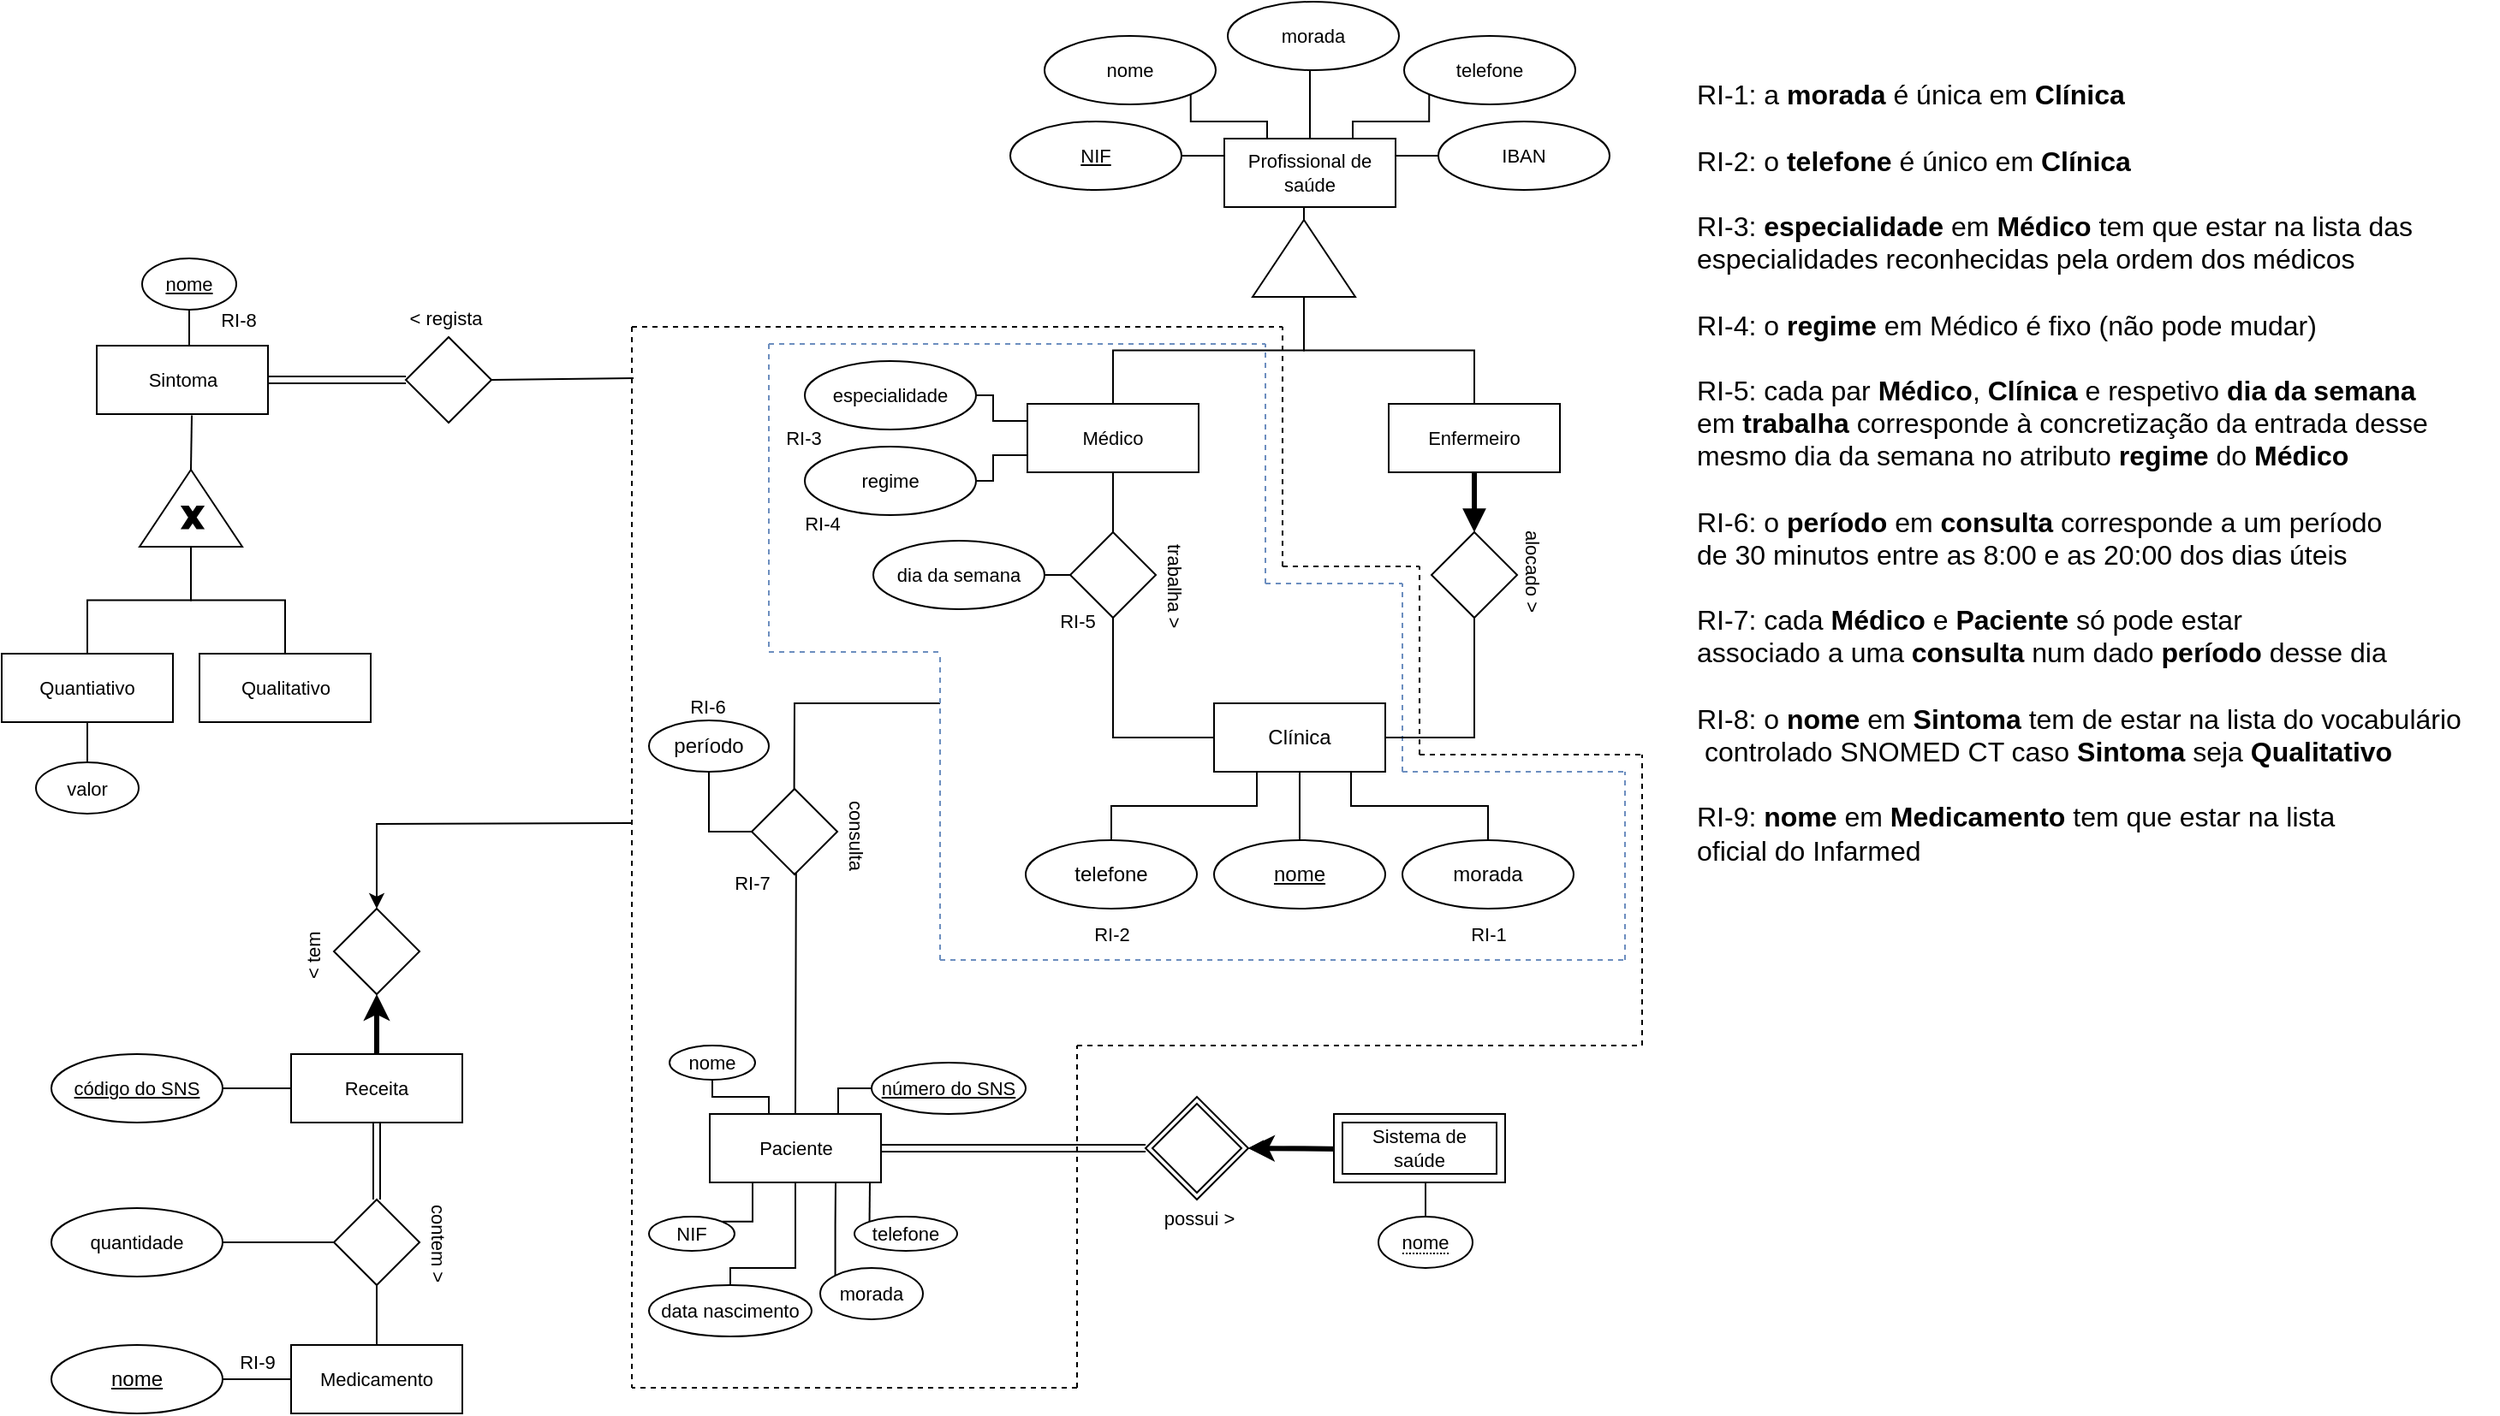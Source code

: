 <mxfile version="24.4.0" type="google">
  <diagram name="Page-1" id="p4H4iLczHSGdSBzHHjXe">
    <mxGraphModel grid="1" page="1" gridSize="10" guides="1" tooltips="1" connect="1" arrows="1" fold="1" pageScale="1" pageWidth="850" pageHeight="1100" math="0" shadow="0">
      <root>
        <mxCell id="0" />
        <mxCell id="Iehf6B3KNybKgiKuyCOf-29" value="Agregações" style="" parent="0" />
        <mxCell id="JqEVxKg5CKYbCIaj1DoX-2" value="RI-4" style="text;html=1;align=center;verticalAlign=middle;resizable=0;points=[];autosize=1;strokeColor=none;fillColor=none;fontFamily=Helvetica;fontSize=11;fontColor=default;labelBackgroundColor=none;" vertex="1" parent="Iehf6B3KNybKgiKuyCOf-29">
          <mxGeometry x="-260" y="400" width="40" height="30" as="geometry" />
        </mxCell>
        <mxCell id="JqEVxKg5CKYbCIaj1DoX-6" value="nome" style="ellipse;html=1;align=center;fontStyle=4;labelBackgroundColor=none;fontColor=default;whiteSpace=wrap;" vertex="1" parent="Iehf6B3KNybKgiKuyCOf-29">
          <mxGeometry x="-690" y="895" width="100" height="40" as="geometry" />
        </mxCell>
        <mxCell id="JqEVxKg5CKYbCIaj1DoX-7" style="edgeStyle=orthogonalEdgeStyle;rounded=0;orthogonalLoop=1;jettySize=auto;html=1;exitX=0;exitY=0.5;exitDx=0;exitDy=0;entryX=1;entryY=0.5;entryDx=0;entryDy=0;endArrow=none;endFill=0;labelBackgroundColor=none;fontColor=default;" edge="1" parent="Iehf6B3KNybKgiKuyCOf-29" source="Iehf6B3KNybKgiKuyCOf-83" target="JqEVxKg5CKYbCIaj1DoX-6">
          <mxGeometry relative="1" as="geometry" />
        </mxCell>
        <mxCell id="JqEVxKg5CKYbCIaj1DoX-12" value="RI-3" style="text;html=1;align=center;verticalAlign=middle;resizable=0;points=[];autosize=1;strokeColor=none;fillColor=none;fontFamily=Helvetica;fontSize=11;fontColor=default;labelBackgroundColor=none;" vertex="1" parent="Iehf6B3KNybKgiKuyCOf-29">
          <mxGeometry x="-271" y="350" width="40" height="30" as="geometry" />
        </mxCell>
        <mxCell id="JqEVxKg5CKYbCIaj1DoX-16" value="RI-9" style="text;html=1;align=center;verticalAlign=middle;resizable=0;points=[];autosize=1;strokeColor=none;fillColor=none;fontFamily=Helvetica;fontSize=11;fontColor=default;labelBackgroundColor=none;" vertex="1" parent="Iehf6B3KNybKgiKuyCOf-29">
          <mxGeometry x="-590" y="890" width="40" height="30" as="geometry" />
        </mxCell>
        <mxCell id="3vC1TQ4yA7xoBVL1caSK-13" value="" style="endArrow=none;html=1;rounded=0;exitX=1;exitY=0.5;exitDx=0;exitDy=0;entryX=0;entryY=0.5;entryDx=0;entryDy=0;labelBackgroundColor=none;fontColor=default;" edge="1" parent="Iehf6B3KNybKgiKuyCOf-29" source="Iehf6B3KNybKgiKuyCOf-78" target="Iehf6B3KNybKgiKuyCOf-76">
          <mxGeometry width="50" height="50" relative="1" as="geometry">
            <mxPoint x="-410" y="800" as="sourcePoint" />
            <mxPoint x="-360" y="750" as="targetPoint" />
          </mxGeometry>
        </mxCell>
        <mxCell id="3vC1TQ4yA7xoBVL1caSK-14" value="" style="endArrow=none;html=1;rounded=0;entryX=0.5;entryY=1;entryDx=0;entryDy=0;shape=link;labelBackgroundColor=none;fontColor=default;" edge="1" parent="Iehf6B3KNybKgiKuyCOf-29" source="Iehf6B3KNybKgiKuyCOf-80" target="Iehf6B3KNybKgiKuyCOf-76">
          <mxGeometry width="50" height="50" relative="1" as="geometry">
            <mxPoint x="-490" y="830" as="sourcePoint" />
            <mxPoint x="-440" y="780" as="targetPoint" />
          </mxGeometry>
        </mxCell>
        <mxCell id="rlN0xiR_0WQtjX1Jn5pW-4" value="" style="endArrow=none;html=1;rounded=0;entryX=0.25;entryY=1;entryDx=0;entryDy=0;exitX=0.5;exitY=0;exitDx=0;exitDy=0;" edge="1" parent="Iehf6B3KNybKgiKuyCOf-29" source="0VmQHS5BLKDvVZxl4DQz-4" target="0VmQHS5BLKDvVZxl4DQz-1">
          <mxGeometry width="50" height="50" relative="1" as="geometry">
            <mxPoint x="19" y="630" as="sourcePoint" />
            <mxPoint x="69" y="580" as="targetPoint" />
            <Array as="points">
              <mxPoint x="-71" y="580" />
              <mxPoint x="14" y="580" />
            </Array>
          </mxGeometry>
        </mxCell>
        <mxCell id="rlN0xiR_0WQtjX1Jn5pW-5" value="" style="endArrow=none;html=1;rounded=0;exitX=0.5;exitY=0;exitDx=0;exitDy=0;entryX=0.5;entryY=1;entryDx=0;entryDy=0;" edge="1" parent="Iehf6B3KNybKgiKuyCOf-29" source="0VmQHS5BLKDvVZxl4DQz-2" target="0VmQHS5BLKDvVZxl4DQz-1">
          <mxGeometry width="50" height="50" relative="1" as="geometry">
            <mxPoint x="19" y="630" as="sourcePoint" />
            <mxPoint x="39" y="570" as="targetPoint" />
          </mxGeometry>
        </mxCell>
        <mxCell id="rlN0xiR_0WQtjX1Jn5pW-6" value="" style="endArrow=none;html=1;rounded=0;entryX=0.8;entryY=1.007;entryDx=0;entryDy=0;entryPerimeter=0;exitX=0.5;exitY=0;exitDx=0;exitDy=0;" edge="1" parent="Iehf6B3KNybKgiKuyCOf-29" source="0VmQHS5BLKDvVZxl4DQz-3" target="0VmQHS5BLKDvVZxl4DQz-1">
          <mxGeometry width="50" height="50" relative="1" as="geometry">
            <mxPoint x="19" y="630" as="sourcePoint" />
            <mxPoint x="69" y="580" as="targetPoint" />
            <Array as="points">
              <mxPoint x="149" y="580" />
              <mxPoint x="69" y="580" />
            </Array>
          </mxGeometry>
        </mxCell>
        <mxCell id="rlN0xiR_0WQtjX1Jn5pW-7" value="" style="endArrow=none;html=1;rounded=0;entryX=0.5;entryY=0;entryDx=0;entryDy=0;" edge="1" parent="Iehf6B3KNybKgiKuyCOf-29" source="rlN0xiR_0WQtjX1Jn5pW-8" target="Iehf6B3KNybKgiKuyCOf-7">
          <mxGeometry width="50" height="50" relative="1" as="geometry">
            <mxPoint x="-331" y="590" as="sourcePoint" />
            <mxPoint x="-281" y="540" as="targetPoint" />
            <Array as="points">
              <mxPoint x="-255" y="590" />
            </Array>
          </mxGeometry>
        </mxCell>
        <mxCell id="rlN0xiR_0WQtjX1Jn5pW-8" value="" style="rhombus;html=1;fontFamily=Helvetica;fontSize=11;fontColor=default;labelBackgroundColor=none;whiteSpace=wrap;" vertex="1" parent="Iehf6B3KNybKgiKuyCOf-29">
          <mxGeometry x="-281" y="570" width="50" height="50" as="geometry" />
        </mxCell>
        <mxCell id="6Q0eYbj3I2fYwVZ80t2--2" value="consulta" style="text;html=1;align=center;verticalAlign=top;resizable=0;points=[];autosize=1;strokeColor=none;fillColor=none;fontFamily=Helvetica;fontSize=11;fontColor=default;labelBackgroundColor=none;textDirection=vertical-lr;labelPosition=center;verticalLabelPosition=bottom;" vertex="1" parent="Iehf6B3KNybKgiKuyCOf-29">
          <mxGeometry x="-251" y="540" width="60" height="30" as="geometry" />
        </mxCell>
        <mxCell id="rlN0xiR_0WQtjX1Jn5pW-20" value="" style="endArrow=none;html=1;rounded=0;" edge="1" parent="Iehf6B3KNybKgiKuyCOf-29">
          <mxGeometry width="50" height="50" relative="1" as="geometry">
            <mxPoint x="-256.2" y="570" as="sourcePoint" />
            <mxPoint x="-171" y="520" as="targetPoint" />
            <Array as="points">
              <mxPoint x="-256" y="520" />
            </Array>
          </mxGeometry>
        </mxCell>
        <mxCell id="6Q0eYbj3I2fYwVZ80t2--13" value="" style="endArrow=none;dashed=1;html=1;strokeWidth=1;rounded=0;" edge="1" parent="Iehf6B3KNybKgiKuyCOf-29">
          <mxGeometry width="50" height="50" relative="1" as="geometry">
            <mxPoint x="-351" y="300" as="sourcePoint" />
            <mxPoint x="-351" y="920" as="targetPoint" />
          </mxGeometry>
        </mxCell>
        <mxCell id="6Q0eYbj3I2fYwVZ80t2--15" style="edgeStyle=orthogonalEdgeStyle;rounded=0;orthogonalLoop=1;jettySize=auto;html=1;exitX=0.75;exitY=0;exitDx=0;exitDy=0;entryX=0;entryY=0.5;entryDx=0;entryDy=0;strokeColor=default;align=center;verticalAlign=middle;fontFamily=Helvetica;fontSize=11;fontColor=default;labelBackgroundColor=none;endArrow=none;endFill=0;" edge="1" parent="Iehf6B3KNybKgiKuyCOf-29" source="Iehf6B3KNybKgiKuyCOf-7" target="0VmQHS5BLKDvVZxl4DQz-66">
          <mxGeometry relative="1" as="geometry">
            <mxPoint x="-202.213" y="832.929" as="sourcePoint" />
            <mxPoint x="-202" y="810" as="targetPoint" />
            <Array as="points">
              <mxPoint x="-230" y="745" />
            </Array>
          </mxGeometry>
        </mxCell>
        <mxCell id="6Q0eYbj3I2fYwVZ80t2--17" value="" style="endArrow=none;dashed=1;html=1;strokeWidth=1;rounded=0;" edge="1" parent="Iehf6B3KNybKgiKuyCOf-29">
          <mxGeometry width="50" height="50" relative="1" as="geometry">
            <mxPoint x="-91" y="920" as="sourcePoint" />
            <mxPoint x="-351" y="920" as="targetPoint" />
          </mxGeometry>
        </mxCell>
        <mxCell id="6Q0eYbj3I2fYwVZ80t2--18" value="" style="endArrow=none;dashed=1;html=1;strokeWidth=1;rounded=0;" edge="1" parent="Iehf6B3KNybKgiKuyCOf-29" source="0VmQHS5BLKDvVZxl4DQz-21">
          <mxGeometry width="50" height="50" relative="1" as="geometry">
            <mxPoint x="-351" y="280" as="sourcePoint" />
            <mxPoint x="59" y="280" as="targetPoint" />
          </mxGeometry>
        </mxCell>
        <mxCell id="0VmQHS5BLKDvVZxl4DQz-21" value="" style="triangle;html=1;fontFamily=Helvetica;fontSize=11;fontColor=default;labelBackgroundColor=none;rotation=-90;whiteSpace=wrap;" vertex="1" parent="Iehf6B3KNybKgiKuyCOf-29">
          <mxGeometry x="19" y="230" width="45" height="60" as="geometry" />
        </mxCell>
        <mxCell id="6Q0eYbj3I2fYwVZ80t2--20" value="" style="endArrow=none;dashed=1;html=1;strokeWidth=1;rounded=0;" edge="1" parent="Iehf6B3KNybKgiKuyCOf-29">
          <mxGeometry width="50" height="50" relative="1" as="geometry">
            <mxPoint x="-351" y="300" as="sourcePoint" />
            <mxPoint x="29" y="300" as="targetPoint" />
          </mxGeometry>
        </mxCell>
        <mxCell id="6Q0eYbj3I2fYwVZ80t2--21" value="" style="endArrow=none;dashed=1;html=1;strokeWidth=1;rounded=0;" edge="1" parent="Iehf6B3KNybKgiKuyCOf-29">
          <mxGeometry width="50" height="50" relative="1" as="geometry">
            <mxPoint x="29" y="440" as="sourcePoint" />
            <mxPoint x="29" y="300" as="targetPoint" />
          </mxGeometry>
        </mxCell>
        <mxCell id="6Q0eYbj3I2fYwVZ80t2--22" value="" style="endArrow=none;dashed=1;html=1;rounded=0;" edge="1" parent="Iehf6B3KNybKgiKuyCOf-29">
          <mxGeometry width="50" height="50" relative="1" as="geometry">
            <mxPoint x="29" y="440" as="sourcePoint" />
            <mxPoint x="109" y="440" as="targetPoint" />
            <Array as="points">
              <mxPoint x="69" y="440" />
            </Array>
          </mxGeometry>
        </mxCell>
        <mxCell id="6Q0eYbj3I2fYwVZ80t2--23" value="" style="endArrow=none;dashed=1;html=1;rounded=0;" edge="1" parent="Iehf6B3KNybKgiKuyCOf-29">
          <mxGeometry width="50" height="50" relative="1" as="geometry">
            <mxPoint x="109" y="550" as="sourcePoint" />
            <mxPoint x="109" y="440" as="targetPoint" />
          </mxGeometry>
        </mxCell>
        <mxCell id="6Q0eYbj3I2fYwVZ80t2--24" value="" style="endArrow=none;dashed=1;html=1;rounded=0;" edge="1" parent="Iehf6B3KNybKgiKuyCOf-29">
          <mxGeometry width="50" height="50" relative="1" as="geometry">
            <mxPoint x="109" y="550" as="sourcePoint" />
            <mxPoint x="239" y="550" as="targetPoint" />
          </mxGeometry>
        </mxCell>
        <mxCell id="6Q0eYbj3I2fYwVZ80t2--25" value="" style="endArrow=none;dashed=1;html=1;rounded=0;" edge="1" parent="Iehf6B3KNybKgiKuyCOf-29">
          <mxGeometry width="50" height="50" relative="1" as="geometry">
            <mxPoint x="239" y="720" as="sourcePoint" />
            <mxPoint x="239" y="550" as="targetPoint" />
          </mxGeometry>
        </mxCell>
        <mxCell id="6Q0eYbj3I2fYwVZ80t2--26" value="" style="endArrow=none;dashed=1;html=1;rounded=0;" edge="1" parent="Iehf6B3KNybKgiKuyCOf-29">
          <mxGeometry width="50" height="50" relative="1" as="geometry">
            <mxPoint x="-91" y="720" as="sourcePoint" />
            <mxPoint x="239" y="720" as="targetPoint" />
          </mxGeometry>
        </mxCell>
        <mxCell id="6Q0eYbj3I2fYwVZ80t2--27" value="" style="endArrow=none;dashed=1;html=1;rounded=0;" edge="1" parent="Iehf6B3KNybKgiKuyCOf-29">
          <mxGeometry width="50" height="50" relative="1" as="geometry">
            <mxPoint x="-91" y="920" as="sourcePoint" />
            <mxPoint x="-91" y="720" as="targetPoint" />
          </mxGeometry>
        </mxCell>
        <mxCell id="6Q0eYbj3I2fYwVZ80t2--28" value="" style="group" vertex="1" connectable="0" parent="Iehf6B3KNybKgiKuyCOf-29">
          <mxGeometry x="-271" y="310" width="500" height="360" as="geometry" />
        </mxCell>
        <mxCell id="6Q0eYbj3I2fYwVZ80t2--8" value="" style="endArrow=none;dashed=1;html=1;strokeWidth=1;rounded=0;fillColor=#dae8fc;strokeColor=#6c8ebf;" edge="1" parent="6Q0eYbj3I2fYwVZ80t2--28">
          <mxGeometry width="50" height="50" relative="1" as="geometry">
            <mxPoint x="290" y="140" as="sourcePoint" />
            <mxPoint x="290" as="targetPoint" />
          </mxGeometry>
        </mxCell>
        <mxCell id="6Q0eYbj3I2fYwVZ80t2--9" value="" style="endArrow=none;dashed=1;html=1;rounded=0;fillColor=#dae8fc;strokeColor=#6c8ebf;" edge="1" parent="6Q0eYbj3I2fYwVZ80t2--28">
          <mxGeometry width="50" height="50" relative="1" as="geometry">
            <mxPoint x="290" y="140" as="sourcePoint" />
            <mxPoint x="370" y="140" as="targetPoint" />
            <Array as="points">
              <mxPoint x="330" y="140" />
            </Array>
          </mxGeometry>
        </mxCell>
        <mxCell id="6Q0eYbj3I2fYwVZ80t2--11" value="" style="endArrow=none;dashed=1;html=1;strokeWidth=1;rounded=0;fillColor=#dae8fc;strokeColor=#6c8ebf;" edge="1" parent="6Q0eYbj3I2fYwVZ80t2--28">
          <mxGeometry width="50" height="50" relative="1" as="geometry">
            <mxPoint as="sourcePoint" />
            <mxPoint x="290" as="targetPoint" />
          </mxGeometry>
        </mxCell>
        <mxCell id="rlN0xiR_0WQtjX1Jn5pW-13" value="" style="endArrow=none;dashed=1;html=1;rounded=0;fillColor=#dae8fc;strokeColor=#6c8ebf;" edge="1" parent="6Q0eYbj3I2fYwVZ80t2--28">
          <mxGeometry width="50" height="50" relative="1" as="geometry">
            <mxPoint x="370" y="250" as="sourcePoint" />
            <mxPoint x="370" y="140" as="targetPoint" />
          </mxGeometry>
        </mxCell>
        <mxCell id="rlN0xiR_0WQtjX1Jn5pW-14" value="" style="endArrow=none;dashed=1;html=1;rounded=0;fillColor=#dae8fc;strokeColor=#6c8ebf;" edge="1" parent="6Q0eYbj3I2fYwVZ80t2--28">
          <mxGeometry width="50" height="50" relative="1" as="geometry">
            <mxPoint x="370" y="250" as="sourcePoint" />
            <mxPoint x="500" y="250" as="targetPoint" />
          </mxGeometry>
        </mxCell>
        <mxCell id="rlN0xiR_0WQtjX1Jn5pW-15" value="" style="endArrow=none;dashed=1;html=1;rounded=0;fillColor=#dae8fc;strokeColor=#6c8ebf;" edge="1" parent="6Q0eYbj3I2fYwVZ80t2--28">
          <mxGeometry width="50" height="50" relative="1" as="geometry">
            <mxPoint x="500" y="360" as="sourcePoint" />
            <mxPoint x="500" y="250" as="targetPoint" />
          </mxGeometry>
        </mxCell>
        <mxCell id="rlN0xiR_0WQtjX1Jn5pW-16" value="" style="endArrow=none;dashed=1;html=1;rounded=0;fillColor=#dae8fc;strokeColor=#6c8ebf;" edge="1" parent="6Q0eYbj3I2fYwVZ80t2--28">
          <mxGeometry width="50" height="50" relative="1" as="geometry">
            <mxPoint x="100" y="360" as="sourcePoint" />
            <mxPoint x="500" y="360" as="targetPoint" />
          </mxGeometry>
        </mxCell>
        <mxCell id="rlN0xiR_0WQtjX1Jn5pW-17" value="" style="endArrow=none;dashed=1;html=1;rounded=0;fillColor=#dae8fc;strokeColor=#6c8ebf;" edge="1" parent="6Q0eYbj3I2fYwVZ80t2--28">
          <mxGeometry width="50" height="50" relative="1" as="geometry">
            <mxPoint x="100" y="360" as="sourcePoint" />
            <mxPoint x="100" y="180" as="targetPoint" />
          </mxGeometry>
        </mxCell>
        <mxCell id="6Q0eYbj3I2fYwVZ80t2--12" value="" style="endArrow=none;dashed=1;html=1;strokeWidth=1;rounded=0;fillColor=#dae8fc;strokeColor=#6c8ebf;" edge="1" parent="6Q0eYbj3I2fYwVZ80t2--28">
          <mxGeometry width="50" height="50" relative="1" as="geometry">
            <mxPoint as="sourcePoint" />
            <mxPoint y="180" as="targetPoint" />
          </mxGeometry>
        </mxCell>
        <mxCell id="rlN0xiR_0WQtjX1Jn5pW-18" value="" style="endArrow=none;dashed=1;html=1;rounded=0;fillColor=#dae8fc;strokeColor=#6c8ebf;" edge="1" parent="6Q0eYbj3I2fYwVZ80t2--28">
          <mxGeometry width="50" height="50" relative="1" as="geometry">
            <mxPoint y="180" as="sourcePoint" />
            <mxPoint x="100" y="180" as="targetPoint" />
          </mxGeometry>
        </mxCell>
        <mxCell id="6Q0eYbj3I2fYwVZ80t2--30" value="RI-5" style="text;html=1;align=center;verticalAlign=middle;resizable=0;points=[];autosize=1;strokeColor=none;fillColor=none;fontFamily=Helvetica;fontSize=11;fontColor=default;labelBackgroundColor=none;" vertex="1" parent="6Q0eYbj3I2fYwVZ80t2--28">
          <mxGeometry x="160" y="147" width="40" height="30" as="geometry" />
        </mxCell>
        <mxCell id="rlN0xiR_0WQtjX1Jn5pW-23" value="período" style="ellipse;html=1;align=center;labelBackgroundColor=none;fontColor=default;whiteSpace=wrap;" vertex="1" parent="Iehf6B3KNybKgiKuyCOf-29">
          <mxGeometry x="-341" y="530" width="70" height="30" as="geometry" />
        </mxCell>
        <mxCell id="rlN0xiR_0WQtjX1Jn5pW-24" value="" style="endArrow=none;html=1;rounded=0;entryX=0.5;entryY=1;entryDx=0;entryDy=0;exitX=0;exitY=0.5;exitDx=0;exitDy=0;" edge="1" parent="Iehf6B3KNybKgiKuyCOf-29" source="rlN0xiR_0WQtjX1Jn5pW-8" target="rlN0xiR_0WQtjX1Jn5pW-23">
          <mxGeometry width="50" height="50" relative="1" as="geometry">
            <mxPoint x="-171" y="620" as="sourcePoint" />
            <mxPoint x="-121" y="570" as="targetPoint" />
            <Array as="points">
              <mxPoint x="-306" y="595" />
            </Array>
          </mxGeometry>
        </mxCell>
        <mxCell id="rlN0xiR_0WQtjX1Jn5pW-27" value="RI-6" style="text;html=1;align=center;verticalAlign=middle;resizable=0;points=[];autosize=1;strokeColor=none;fillColor=none;fontFamily=Helvetica;fontSize=11;fontColor=default;labelBackgroundColor=none;" vertex="1" parent="Iehf6B3KNybKgiKuyCOf-29">
          <mxGeometry x="-327" y="507" width="40" height="30" as="geometry" />
        </mxCell>
        <mxCell id="0VmQHS5BLKDvVZxl4DQz-58" value="RI-7" style="text;html=1;align=center;verticalAlign=middle;resizable=0;points=[];autosize=1;strokeColor=none;fillColor=none;fontFamily=Helvetica;fontSize=11;fontColor=default;labelBackgroundColor=none;" vertex="1" parent="Iehf6B3KNybKgiKuyCOf-29">
          <mxGeometry x="-301" y="610" width="40" height="30" as="geometry" />
        </mxCell>
        <mxCell id="6Q0eYbj3I2fYwVZ80t2--50" value="" style="shape=rhombus;perimeter=rhombusPerimeter;html=1;align=center;labelBackgroundColor=none;fontColor=default;whiteSpace=wrap;" vertex="1" parent="Iehf6B3KNybKgiKuyCOf-29">
          <mxGeometry x="-483" y="306" width="50" height="50" as="geometry" />
        </mxCell>
        <mxCell id="6Q0eYbj3I2fYwVZ80t2--51" value="nome" style="ellipse;html=1;align=center;fontFamily=Helvetica;fontSize=11;fontColor=default;labelBackgroundColor=none;whiteSpace=wrap;fontStyle=4" vertex="1" parent="Iehf6B3KNybKgiKuyCOf-29">
          <mxGeometry x="-637" y="260" width="55" height="30" as="geometry" />
        </mxCell>
        <mxCell id="6Q0eYbj3I2fYwVZ80t2--52" value="valor" style="ellipse;html=1;align=center;fontFamily=Helvetica;fontSize=11;fontColor=default;labelBackgroundColor=none;whiteSpace=wrap;" vertex="1" parent="Iehf6B3KNybKgiKuyCOf-29">
          <mxGeometry x="-699" y="554.5" width="60" height="30" as="geometry" />
        </mxCell>
        <mxCell id="6Q0eYbj3I2fYwVZ80t2--54" style="edgeStyle=orthogonalEdgeStyle;rounded=0;orthogonalLoop=1;jettySize=auto;html=1;entryX=0.5;entryY=1;entryDx=0;entryDy=0;strokeColor=default;align=center;verticalAlign=middle;fontFamily=Helvetica;fontSize=11;fontColor=default;labelBackgroundColor=none;endArrow=none;endFill=0;exitX=0.5;exitY=0;exitDx=0;exitDy=0;" edge="1" parent="Iehf6B3KNybKgiKuyCOf-29" source="6Q0eYbj3I2fYwVZ80t2--56" target="6Q0eYbj3I2fYwVZ80t2--51">
          <mxGeometry relative="1" as="geometry">
            <mxPoint x="-638" y="371" as="sourcePoint" />
          </mxGeometry>
        </mxCell>
        <mxCell id="6Q0eYbj3I2fYwVZ80t2--55" style="edgeStyle=orthogonalEdgeStyle;rounded=0;orthogonalLoop=1;jettySize=auto;html=1;exitX=0;exitY=0.5;exitDx=0;exitDy=0;strokeColor=default;align=center;verticalAlign=middle;fontFamily=Helvetica;fontSize=11;fontColor=default;labelBackgroundColor=none;endArrow=none;endFill=0;strokeWidth=1;startArrow=classic;startFill=1;shape=link;entryX=1;entryY=0.5;entryDx=0;entryDy=0;" edge="1" parent="Iehf6B3KNybKgiKuyCOf-29" source="6Q0eYbj3I2fYwVZ80t2--50" target="6Q0eYbj3I2fYwVZ80t2--56">
          <mxGeometry relative="1" as="geometry">
            <mxPoint x="-561" y="351" as="sourcePoint" />
            <mxPoint x="-591" y="351.022" as="targetPoint" />
          </mxGeometry>
        </mxCell>
        <mxCell id="6Q0eYbj3I2fYwVZ80t2--56" value="Sintoma" style="html=1;align=center;fontFamily=Helvetica;fontSize=11;fontColor=default;labelBackgroundColor=none;whiteSpace=wrap;" vertex="1" parent="Iehf6B3KNybKgiKuyCOf-29">
          <mxGeometry x="-663.5" y="311" width="100" height="40" as="geometry" />
        </mxCell>
        <mxCell id="6Q0eYbj3I2fYwVZ80t2--57" value="RI-8" style="text;html=1;align=center;verticalAlign=middle;resizable=0;points=[];autosize=1;strokeColor=none;fillColor=none;fontFamily=Helvetica;fontSize=11;fontColor=default;labelBackgroundColor=none;" vertex="1" parent="Iehf6B3KNybKgiKuyCOf-29">
          <mxGeometry x="-601.38" y="281" width="40" height="30" as="geometry" />
        </mxCell>
        <mxCell id="6Q0eYbj3I2fYwVZ80t2--58" value="&amp;lt; regista" style="text;html=1;align=center;verticalAlign=middle;resizable=0;points=[];autosize=1;strokeColor=none;fillColor=none;fontFamily=Helvetica;fontSize=11;fontColor=default;labelBackgroundColor=none;" vertex="1" parent="Iehf6B3KNybKgiKuyCOf-29">
          <mxGeometry x="-495" y="280" width="70" height="30" as="geometry" />
        </mxCell>
        <mxCell id="6Q0eYbj3I2fYwVZ80t2--69" value="" style="triangle;html=1;fontFamily=Helvetica;fontSize=11;fontColor=default;labelBackgroundColor=none;rotation=-90;whiteSpace=wrap;" vertex="1" parent="Iehf6B3KNybKgiKuyCOf-29">
          <mxGeometry x="-631" y="376" width="45" height="60" as="geometry" />
        </mxCell>
        <mxCell id="6Q0eYbj3I2fYwVZ80t2--70" style="edgeStyle=orthogonalEdgeStyle;rounded=0;orthogonalLoop=1;jettySize=auto;html=1;exitX=0.5;exitY=0;exitDx=0;exitDy=0;entryX=0;entryY=0.5;entryDx=0;entryDy=0;strokeColor=default;align=center;verticalAlign=middle;fontFamily=Helvetica;fontSize=11;fontColor=default;labelBackgroundColor=none;endArrow=none;endFill=0;" edge="1" parent="Iehf6B3KNybKgiKuyCOf-29" source="6Q0eYbj3I2fYwVZ80t2--71" target="6Q0eYbj3I2fYwVZ80t2--69">
          <mxGeometry relative="1" as="geometry" />
        </mxCell>
        <mxCell id="6Q0eYbj3I2fYwVZ80t2--71" value="Quantiativo" style="html=1;align=center;fontFamily=Helvetica;fontSize=11;fontColor=default;labelBackgroundColor=none;whiteSpace=wrap;" vertex="1" parent="Iehf6B3KNybKgiKuyCOf-29">
          <mxGeometry x="-719" y="491" width="100" height="40" as="geometry" />
        </mxCell>
        <mxCell id="6Q0eYbj3I2fYwVZ80t2--72" style="edgeStyle=orthogonalEdgeStyle;rounded=0;orthogonalLoop=1;jettySize=auto;html=1;exitX=0.5;exitY=0;exitDx=0;exitDy=0;entryX=0;entryY=0.5;entryDx=0;entryDy=0;strokeColor=default;align=center;verticalAlign=middle;fontFamily=Helvetica;fontSize=11;fontColor=default;labelBackgroundColor=none;endArrow=none;endFill=0;" edge="1" parent="Iehf6B3KNybKgiKuyCOf-29" source="6Q0eYbj3I2fYwVZ80t2--73" target="6Q0eYbj3I2fYwVZ80t2--69">
          <mxGeometry relative="1" as="geometry" />
        </mxCell>
        <mxCell id="6Q0eYbj3I2fYwVZ80t2--73" value="Qualitativo" style="html=1;align=center;fontFamily=Helvetica;fontSize=11;fontColor=default;labelBackgroundColor=none;whiteSpace=wrap;" vertex="1" parent="Iehf6B3KNybKgiKuyCOf-29">
          <mxGeometry x="-603.5" y="491" width="100" height="40" as="geometry" />
        </mxCell>
        <mxCell id="6Q0eYbj3I2fYwVZ80t2--74" style="edgeStyle=orthogonalEdgeStyle;rounded=0;orthogonalLoop=1;jettySize=auto;html=1;entryX=0.5;entryY=1;entryDx=0;entryDy=0;strokeColor=default;align=center;verticalAlign=middle;fontFamily=Helvetica;fontSize=11;fontColor=default;labelBackgroundColor=none;endArrow=none;endFill=0;exitX=0.5;exitY=0;exitDx=0;exitDy=0;" edge="1" parent="Iehf6B3KNybKgiKuyCOf-29" source="6Q0eYbj3I2fYwVZ80t2--52" target="6Q0eYbj3I2fYwVZ80t2--71">
          <mxGeometry relative="1" as="geometry">
            <mxPoint x="-628" y="381" as="sourcePoint" />
            <mxPoint x="-599" y="270" as="targetPoint" />
          </mxGeometry>
        </mxCell>
        <mxCell id="6Q0eYbj3I2fYwVZ80t2--75" style="edgeStyle=orthogonalEdgeStyle;rounded=0;orthogonalLoop=1;jettySize=auto;html=1;strokeColor=default;align=center;verticalAlign=middle;fontFamily=Helvetica;fontSize=11;fontColor=default;labelBackgroundColor=none;endArrow=none;endFill=0;entryX=1;entryY=0.5;entryDx=0;entryDy=0;" edge="1" parent="Iehf6B3KNybKgiKuyCOf-29" target="6Q0eYbj3I2fYwVZ80t2--50">
          <mxGeometry relative="1" as="geometry">
            <mxPoint x="-386" y="410" as="targetPoint" />
            <mxPoint x="-350" y="330" as="sourcePoint" />
          </mxGeometry>
        </mxCell>
        <mxCell id="kqyVtRQQmAXnnch_wuRb-2" value="" style="verticalLabelPosition=bottom;verticalAlign=top;html=1;shape=mxgraph.basic.x;fillColor=#000000;" vertex="1" parent="Iehf6B3KNybKgiKuyCOf-29">
          <mxGeometry x="-613.63" y="405" width="12.25" height="12.75" as="geometry" />
        </mxCell>
        <mxCell id="6Q0eYbj3I2fYwVZ80t2--76" style="edgeStyle=orthogonalEdgeStyle;rounded=0;orthogonalLoop=1;jettySize=auto;html=1;entryX=0.555;entryY=1.02;entryDx=0;entryDy=0;strokeColor=default;align=center;verticalAlign=middle;fontFamily=Helvetica;fontSize=11;fontColor=default;labelBackgroundColor=none;endArrow=none;endFill=0;exitX=1;exitY=0.5;exitDx=0;exitDy=0;entryPerimeter=0;" edge="1" parent="Iehf6B3KNybKgiKuyCOf-29" source="6Q0eYbj3I2fYwVZ80t2--69" target="6Q0eYbj3I2fYwVZ80t2--56">
          <mxGeometry relative="1" as="geometry">
            <mxPoint x="-603" y="321" as="sourcePoint" />
            <mxPoint x="-599" y="300" as="targetPoint" />
          </mxGeometry>
        </mxCell>
        <mxCell id="1" value="Entidades/Associações" style="" parent="0" />
        <mxCell id="0VmQHS5BLKDvVZxl4DQz-10" value="RI-1: a &lt;b style=&quot;font-size: 16px;&quot;&gt;morada&lt;/b&gt; é única em &lt;b style=&quot;font-size: 16px;&quot;&gt;Clínica&lt;/b&gt;&lt;div style=&quot;font-size: 16px;&quot;&gt;&lt;b style=&quot;font-size: 16px;&quot;&gt;&lt;br style=&quot;font-size: 16px;&quot;&gt;&lt;/b&gt;&lt;div style=&quot;font-size: 16px;&quot;&gt;RI-2: o&amp;nbsp;&lt;b style=&quot;font-size: 16px;&quot;&gt;telefone&lt;/b&gt;&amp;nbsp;é único em&amp;nbsp;&lt;b style=&quot;font-size: 16px;&quot;&gt;Clínica&lt;/b&gt;&lt;b style=&quot;font-size: 16px;&quot;&gt;&lt;br style=&quot;font-size: 16px;&quot;&gt;&lt;/b&gt;&lt;/div&gt;&lt;div style=&quot;font-size: 16px;&quot;&gt;&lt;b style=&quot;font-size: 16px;&quot;&gt;&lt;br style=&quot;font-size: 16px;&quot;&gt;&lt;/b&gt;&lt;/div&gt;&lt;div style=&quot;font-size: 16px;&quot;&gt;RI-3:&amp;nbsp;&lt;b style=&quot;font-size: 16px;&quot;&gt;especialidade&lt;/b&gt;&amp;nbsp;em&amp;nbsp;&lt;b style=&quot;font-size: 16px;&quot;&gt;Médico&lt;/b&gt;&amp;nbsp;tem que estar na lista das&lt;div style=&quot;font-size: 16px;&quot;&gt;especialidades reconhecidas pela ordem dos médicos&lt;/div&gt;&lt;/div&gt;&lt;div style=&quot;font-size: 16px;&quot;&gt;&lt;br style=&quot;font-size: 16px;&quot;&gt;&lt;/div&gt;&lt;div style=&quot;font-size: 16px;&quot;&gt;RI-4: o&amp;nbsp;&lt;b style=&quot;font-size: 16px;&quot;&gt;regime&lt;/b&gt;&amp;nbsp;em Médico&amp;nbsp;é fixo (não pode mudar)&lt;br style=&quot;font-size: 16px;&quot;&gt;&lt;/div&gt;&lt;div style=&quot;font-size: 16px;&quot;&gt;&lt;br style=&quot;font-size: 16px;&quot;&gt;&lt;/div&gt;&lt;div style=&quot;font-size: 16px;&quot;&gt;RI-5: cada par&amp;nbsp;&lt;b style=&quot;font-size: 16px;&quot;&gt;Médico&lt;/b&gt;,&amp;nbsp;&lt;b style=&quot;font-size: 16px;&quot;&gt;Clínica&lt;/b&gt;&lt;span style=&quot;font-size: 16px;&quot;&gt;&amp;nbsp;e respetivo&amp;nbsp;&lt;/span&gt;&lt;b style=&quot;font-size: 16px;&quot;&gt;dia&lt;/b&gt;&lt;span style=&quot;font-size: 16px;&quot;&gt;&amp;nbsp;&lt;/span&gt;&lt;b style=&quot;font-size: 16px;&quot;&gt;da&lt;/b&gt;&lt;span style=&quot;font-size: 16px;&quot;&gt;&amp;nbsp;&lt;/span&gt;&lt;b style=&quot;font-size: 16px;&quot;&gt;semana&lt;/b&gt;&lt;/div&gt;&lt;div style=&quot;font-size: 16px;&quot;&gt;em&amp;nbsp;&lt;b style=&quot;font-size: 16px;&quot;&gt;trabalha&lt;/b&gt;&amp;nbsp;corresponde à concretização da entrada desse&lt;br style=&quot;font-size: 16px;&quot;&gt;mesmo dia da semana no atributo&amp;nbsp;&lt;b style=&quot;font-size: 16px;&quot;&gt;regime&lt;/b&gt;&amp;nbsp;do&amp;nbsp;&lt;b style=&quot;font-size: 16px;&quot;&gt;Médico&lt;/b&gt;&lt;br style=&quot;font-size: 16px;&quot;&gt;&lt;/div&gt;&lt;div style=&quot;font-size: 16px;&quot;&gt;&lt;b style=&quot;font-size: 16px;&quot;&gt;&lt;br style=&quot;font-size: 16px;&quot;&gt;&lt;/b&gt;&lt;/div&gt;&lt;div style=&quot;font-size: 16px;&quot;&gt;RI-6: o&amp;nbsp;&lt;b style=&quot;font-size: 16px;&quot;&gt;período&lt;/b&gt;&amp;nbsp;em&amp;nbsp;&lt;b style=&quot;font-size: 16px;&quot;&gt;consulta&lt;/b&gt;&amp;nbsp;corresponde a um período&lt;div style=&quot;font-size: 16px;&quot;&gt;de 30 minutos entre as 8:00 e as 20:00 dos dias úteis&lt;/div&gt;&lt;/div&gt;&lt;div style=&quot;font-size: 16px;&quot;&gt;&lt;br style=&quot;font-size: 16px;&quot;&gt;&lt;/div&gt;&lt;div style=&quot;font-size: 16px;&quot;&gt;RI-7: cada&amp;nbsp;&lt;b style=&quot;font-size: 16px;&quot;&gt;Médico&lt;/b&gt;&amp;nbsp;e&amp;nbsp;&lt;b style=&quot;font-size: 16px;&quot;&gt;Paciente&lt;/b&gt;&amp;nbsp;só pode estar&lt;div style=&quot;font-size: 16px;&quot;&gt;associado a uma &lt;b&gt;consulta&lt;/b&gt;&amp;nbsp;num dado&amp;nbsp;&lt;b style=&quot;font-size: 16px;&quot;&gt;período&lt;/b&gt;&amp;nbsp;desse dia&lt;/div&gt;&lt;/div&gt;&lt;div style=&quot;font-size: 16px;&quot;&gt;&lt;br style=&quot;font-size: 16px;&quot;&gt;&lt;/div&gt;&lt;div style=&quot;font-size: 16px;&quot;&gt;RI-8: o&amp;nbsp;&lt;b&gt;nome&lt;/b&gt;&amp;nbsp;em &lt;b&gt;Sintoma&lt;/b&gt;&amp;nbsp;tem&amp;nbsp;&lt;span style=&quot;background-color: initial;&quot;&gt;de estar na lista do&amp;nbsp;&lt;/span&gt;&lt;span style=&quot;background-color: initial;&quot;&gt;vocabulário&lt;/span&gt;&lt;/div&gt;&lt;div style=&quot;font-size: 16px;&quot;&gt;&lt;span style=&quot;background-color: initial;&quot;&gt;&amp;nbsp;controlado SNOMED CT caso &lt;b&gt;Sintoma&lt;/b&gt; seja &lt;b&gt;Qualitativo&lt;/b&gt;&lt;/span&gt;&lt;/div&gt;&lt;div style=&quot;font-size: 16px;&quot;&gt;&lt;br style=&quot;font-size: 16px;&quot;&gt;&lt;/div&gt;&lt;div style=&quot;font-size: 16px;&quot;&gt;RI-9:&amp;nbsp;&lt;b style=&quot;font-size: 16px;&quot;&gt;nome&lt;/b&gt;&amp;nbsp;em&amp;nbsp;&lt;b style=&quot;font-size: 16px;&quot;&gt;Medicamento&lt;/b&gt;&amp;nbsp;tem que estar na lista&lt;div style=&quot;font-size: 16px;&quot;&gt;oficial do Infarmed&lt;/div&gt;&lt;/div&gt;&lt;/div&gt;" style="text;html=1;align=left;verticalAlign=middle;resizable=0;points=[];autosize=1;strokeColor=none;fillColor=none;fontFamily=Helvetica;fontSize=16;fontColor=default;labelBackgroundColor=none;" vertex="1" parent="1">
          <mxGeometry x="269" y="150" width="470" height="470" as="geometry" />
        </mxCell>
        <mxCell id="0VmQHS5BLKDvVZxl4DQz-90" value="possui &amp;gt;" style="text;html=1;align=center;verticalAlign=middle;resizable=0;points=[];autosize=1;strokeColor=none;fillColor=none;fontFamily=Helvetica;fontSize=11;fontColor=default;labelBackgroundColor=none;" vertex="1" parent="1">
          <mxGeometry x="-50" y="806" width="60" height="30" as="geometry" />
        </mxCell>
        <mxCell id="Iehf6B3KNybKgiKuyCOf-31" style="edgeStyle=orthogonalEdgeStyle;rounded=0;orthogonalLoop=1;jettySize=auto;html=1;exitX=0.5;exitY=0;exitDx=0;exitDy=0;entryX=0.5;entryY=1;entryDx=0;entryDy=0;strokeColor=default;align=center;verticalAlign=middle;fontFamily=Helvetica;fontSize=11;fontColor=default;labelBackgroundColor=none;endArrow=none;endFill=0;" edge="1" parent="1" source="0VmQHS5BLKDvVZxl4DQz-1" target="0VmQHS5BLKDvVZxl4DQz-30">
          <mxGeometry relative="1" as="geometry">
            <Array as="points">
              <mxPoint x="39" y="540" />
              <mxPoint x="-70" y="540" />
            </Array>
          </mxGeometry>
        </mxCell>
        <mxCell id="Iehf6B3KNybKgiKuyCOf-32" style="edgeStyle=orthogonalEdgeStyle;rounded=0;orthogonalLoop=1;jettySize=auto;html=1;exitX=1;exitY=0.5;exitDx=0;exitDy=0;entryX=0.5;entryY=1;entryDx=0;entryDy=0;strokeColor=default;align=center;verticalAlign=middle;fontFamily=Helvetica;fontSize=11;fontColor=default;labelBackgroundColor=none;endArrow=none;endFill=0;" edge="1" parent="1" source="0VmQHS5BLKDvVZxl4DQz-1" target="0VmQHS5BLKDvVZxl4DQz-27">
          <mxGeometry relative="1" as="geometry" />
        </mxCell>
        <mxCell id="0VmQHS5BLKDvVZxl4DQz-1" value="Clínica" style="html=1;align=center;labelBackgroundColor=none;fontColor=default;whiteSpace=wrap;" vertex="1" parent="1">
          <mxGeometry x="-11" y="520" width="100" height="40" as="geometry" />
        </mxCell>
        <mxCell id="0VmQHS5BLKDvVZxl4DQz-2" value="nome" style="ellipse;html=1;align=center;fontStyle=4;labelBackgroundColor=none;fontColor=default;whiteSpace=wrap;" vertex="1" parent="1">
          <mxGeometry x="-11" y="600" width="100" height="40" as="geometry" />
        </mxCell>
        <mxCell id="0VmQHS5BLKDvVZxl4DQz-3" value="morada" style="ellipse;html=1;align=center;labelBackgroundColor=none;fontColor=default;whiteSpace=wrap;" vertex="1" parent="1">
          <mxGeometry x="99" y="600" width="100" height="40" as="geometry" />
        </mxCell>
        <mxCell id="0VmQHS5BLKDvVZxl4DQz-4" value="telefone" style="ellipse;html=1;align=center;labelBackgroundColor=none;fontColor=default;whiteSpace=wrap;" vertex="1" parent="1">
          <mxGeometry x="-121" y="600" width="100" height="40" as="geometry" />
        </mxCell>
        <mxCell id="0VmQHS5BLKDvVZxl4DQz-8" value="RI-1" style="text;html=1;align=center;verticalAlign=middle;resizable=0;points=[];autosize=1;strokeColor=none;fillColor=none;fontFamily=Helvetica;fontSize=11;fontColor=default;labelBackgroundColor=none;" vertex="1" parent="1">
          <mxGeometry x="129" y="640" width="40" height="30" as="geometry" />
        </mxCell>
        <mxCell id="0VmQHS5BLKDvVZxl4DQz-9" value="RI-2" style="text;html=1;align=center;verticalAlign=middle;resizable=0;points=[];autosize=1;strokeColor=none;fillColor=none;fontFamily=Helvetica;fontSize=11;fontColor=default;labelBackgroundColor=none;" vertex="1" parent="1">
          <mxGeometry x="-91" y="640" width="40" height="30" as="geometry" />
        </mxCell>
        <mxCell id="0VmQHS5BLKDvVZxl4DQz-22" style="edgeStyle=orthogonalEdgeStyle;rounded=0;orthogonalLoop=1;jettySize=auto;html=1;exitX=0.5;exitY=1;exitDx=0;exitDy=0;entryX=1;entryY=0.5;entryDx=0;entryDy=0;strokeColor=default;align=center;verticalAlign=middle;fontFamily=Helvetica;fontSize=11;fontColor=default;labelBackgroundColor=none;endArrow=none;endFill=0;" edge="1" parent="1" source="0VmQHS5BLKDvVZxl4DQz-12" target="0VmQHS5BLKDvVZxl4DQz-21">
          <mxGeometry relative="1" as="geometry" />
        </mxCell>
        <mxCell id="0VmQHS5BLKDvVZxl4DQz-35" style="edgeStyle=orthogonalEdgeStyle;rounded=0;orthogonalLoop=1;jettySize=auto;html=1;exitX=0.5;exitY=0;exitDx=0;exitDy=0;entryX=0.5;entryY=1;entryDx=0;entryDy=0;strokeColor=default;align=center;verticalAlign=middle;fontFamily=Helvetica;fontSize=11;fontColor=default;labelBackgroundColor=none;endArrow=none;endFill=0;" edge="1" parent="1" source="0VmQHS5BLKDvVZxl4DQz-12">
          <mxGeometry relative="1" as="geometry">
            <mxPoint x="45" y="150" as="targetPoint" />
          </mxGeometry>
        </mxCell>
        <mxCell id="0VmQHS5BLKDvVZxl4DQz-37" style="edgeStyle=orthogonalEdgeStyle;rounded=0;orthogonalLoop=1;jettySize=auto;html=1;exitX=0;exitY=0.25;exitDx=0;exitDy=0;entryX=1;entryY=0.5;entryDx=0;entryDy=0;strokeColor=default;align=center;verticalAlign=middle;fontFamily=Helvetica;fontSize=11;fontColor=default;labelBackgroundColor=none;endArrow=none;endFill=0;" edge="1" parent="1" source="0VmQHS5BLKDvVZxl4DQz-12" target="0VmQHS5BLKDvVZxl4DQz-13">
          <mxGeometry relative="1" as="geometry" />
        </mxCell>
        <mxCell id="0VmQHS5BLKDvVZxl4DQz-39" style="edgeStyle=orthogonalEdgeStyle;rounded=0;orthogonalLoop=1;jettySize=auto;html=1;exitX=0.25;exitY=0;exitDx=0;exitDy=0;entryX=1;entryY=1;entryDx=0;entryDy=0;strokeColor=default;align=center;verticalAlign=middle;fontFamily=Helvetica;fontSize=11;fontColor=default;labelBackgroundColor=none;endArrow=none;endFill=0;" edge="1" parent="1" source="0VmQHS5BLKDvVZxl4DQz-12" target="0VmQHS5BLKDvVZxl4DQz-14">
          <mxGeometry relative="1" as="geometry">
            <Array as="points">
              <mxPoint x="20" y="180" />
              <mxPoint x="-25" y="180" />
            </Array>
          </mxGeometry>
        </mxCell>
        <mxCell id="0VmQHS5BLKDvVZxl4DQz-40" style="edgeStyle=orthogonalEdgeStyle;rounded=0;orthogonalLoop=1;jettySize=auto;html=1;exitX=0.75;exitY=0;exitDx=0;exitDy=0;entryX=0;entryY=1;entryDx=0;entryDy=0;strokeColor=default;align=center;verticalAlign=middle;fontFamily=Helvetica;fontSize=11;fontColor=default;labelBackgroundColor=none;endArrow=none;endFill=0;" edge="1" parent="1" source="0VmQHS5BLKDvVZxl4DQz-12" target="0VmQHS5BLKDvVZxl4DQz-16">
          <mxGeometry relative="1" as="geometry">
            <Array as="points">
              <mxPoint x="70" y="180" />
              <mxPoint x="115" y="180" />
            </Array>
          </mxGeometry>
        </mxCell>
        <mxCell id="0VmQHS5BLKDvVZxl4DQz-12" value="Profissional de saúde" style="html=1;align=center;fontFamily=Helvetica;fontSize=11;fontColor=default;labelBackgroundColor=none;whiteSpace=wrap;" vertex="1" parent="1">
          <mxGeometry x="-5" y="190" width="100" height="40" as="geometry" />
        </mxCell>
        <mxCell id="0VmQHS5BLKDvVZxl4DQz-13" value="NIF" style="ellipse;html=1;align=center;fontStyle=4;fontFamily=Helvetica;fontSize=11;fontColor=default;labelBackgroundColor=none;whiteSpace=wrap;" vertex="1" parent="1">
          <mxGeometry x="-130" y="180" width="100" height="40" as="geometry" />
        </mxCell>
        <mxCell id="0VmQHS5BLKDvVZxl4DQz-14" value="nome" style="ellipse;html=1;align=center;fontFamily=Helvetica;fontSize=11;fontColor=default;labelBackgroundColor=none;whiteSpace=wrap;" vertex="1" parent="1">
          <mxGeometry x="-110" y="130" width="100" height="40" as="geometry" />
        </mxCell>
        <mxCell id="0VmQHS5BLKDvVZxl4DQz-15" value="morada" style="ellipse;html=1;align=center;fontFamily=Helvetica;fontSize=11;fontColor=default;labelBackgroundColor=none;whiteSpace=wrap;" vertex="1" parent="1">
          <mxGeometry x="-3" y="110" width="100" height="40" as="geometry" />
        </mxCell>
        <mxCell id="0VmQHS5BLKDvVZxl4DQz-16" value="telefone" style="ellipse;html=1;align=center;fontFamily=Helvetica;fontSize=11;fontColor=default;labelBackgroundColor=none;whiteSpace=wrap;" vertex="1" parent="1">
          <mxGeometry x="100" y="130" width="100" height="40" as="geometry" />
        </mxCell>
        <mxCell id="0VmQHS5BLKDvVZxl4DQz-41" style="edgeStyle=orthogonalEdgeStyle;rounded=0;orthogonalLoop=1;jettySize=auto;html=1;exitX=0;exitY=0.5;exitDx=0;exitDy=0;entryX=1;entryY=0.25;entryDx=0;entryDy=0;strokeColor=default;align=center;verticalAlign=middle;fontFamily=Helvetica;fontSize=11;fontColor=default;labelBackgroundColor=none;endArrow=none;endFill=0;" edge="1" parent="1" source="0VmQHS5BLKDvVZxl4DQz-17" target="0VmQHS5BLKDvVZxl4DQz-12">
          <mxGeometry relative="1" as="geometry" />
        </mxCell>
        <mxCell id="0VmQHS5BLKDvVZxl4DQz-17" value="IBAN" style="ellipse;html=1;align=center;fontFamily=Helvetica;fontSize=11;fontColor=default;labelBackgroundColor=none;whiteSpace=wrap;" vertex="1" parent="1">
          <mxGeometry x="120" y="180" width="100" height="40" as="geometry" />
        </mxCell>
        <mxCell id="0VmQHS5BLKDvVZxl4DQz-26" style="edgeStyle=orthogonalEdgeStyle;rounded=0;orthogonalLoop=1;jettySize=auto;html=1;exitX=0.5;exitY=0;exitDx=0;exitDy=0;entryX=0;entryY=0.5;entryDx=0;entryDy=0;strokeColor=default;align=center;verticalAlign=middle;fontFamily=Helvetica;fontSize=11;fontColor=default;labelBackgroundColor=none;endArrow=none;endFill=0;" edge="1" parent="1" source="0VmQHS5BLKDvVZxl4DQz-23" target="0VmQHS5BLKDvVZxl4DQz-21">
          <mxGeometry relative="1" as="geometry" />
        </mxCell>
        <mxCell id="0VmQHS5BLKDvVZxl4DQz-52" style="edgeStyle=orthogonalEdgeStyle;rounded=0;orthogonalLoop=1;jettySize=auto;html=1;exitX=0;exitY=0.75;exitDx=0;exitDy=0;entryX=1;entryY=0.5;entryDx=0;entryDy=0;strokeColor=default;align=center;verticalAlign=middle;fontFamily=Helvetica;fontSize=11;fontColor=default;labelBackgroundColor=none;endArrow=none;endFill=0;" edge="1" parent="1" source="0VmQHS5BLKDvVZxl4DQz-23" target="0VmQHS5BLKDvVZxl4DQz-48">
          <mxGeometry relative="1" as="geometry">
            <Array as="points">
              <mxPoint x="-140" y="375" />
              <mxPoint x="-140" y="390" />
            </Array>
          </mxGeometry>
        </mxCell>
        <mxCell id="0VmQHS5BLKDvVZxl4DQz-53" style="edgeStyle=orthogonalEdgeStyle;rounded=0;orthogonalLoop=1;jettySize=auto;html=1;exitX=0;exitY=0.25;exitDx=0;exitDy=0;entryX=1;entryY=0.5;entryDx=0;entryDy=0;strokeColor=default;align=center;verticalAlign=middle;fontFamily=Helvetica;fontSize=11;fontColor=default;labelBackgroundColor=none;endArrow=none;endFill=0;" edge="1" parent="1" source="0VmQHS5BLKDvVZxl4DQz-23" target="0VmQHS5BLKDvVZxl4DQz-44">
          <mxGeometry relative="1" as="geometry">
            <Array as="points">
              <mxPoint x="-140" y="355" />
              <mxPoint x="-140" y="340" />
            </Array>
          </mxGeometry>
        </mxCell>
        <mxCell id="0VmQHS5BLKDvVZxl4DQz-23" value="Médico" style="html=1;align=center;fontFamily=Helvetica;fontSize=11;fontColor=default;labelBackgroundColor=none;whiteSpace=wrap;" vertex="1" parent="1">
          <mxGeometry x="-120" y="345" width="100" height="40" as="geometry" />
        </mxCell>
        <mxCell id="0VmQHS5BLKDvVZxl4DQz-25" style="edgeStyle=orthogonalEdgeStyle;rounded=0;orthogonalLoop=1;jettySize=auto;html=1;exitX=0.5;exitY=0;exitDx=0;exitDy=0;entryX=0;entryY=0.5;entryDx=0;entryDy=0;strokeColor=default;align=center;verticalAlign=middle;fontFamily=Helvetica;fontSize=11;fontColor=default;labelBackgroundColor=none;endArrow=none;endFill=0;" edge="1" parent="1" source="0VmQHS5BLKDvVZxl4DQz-24" target="0VmQHS5BLKDvVZxl4DQz-21">
          <mxGeometry relative="1" as="geometry" />
        </mxCell>
        <mxCell id="0VmQHS5BLKDvVZxl4DQz-24" value="Enfermeiro" style="html=1;align=center;fontFamily=Helvetica;fontSize=11;fontColor=default;labelBackgroundColor=none;whiteSpace=wrap;" vertex="1" parent="1">
          <mxGeometry x="91" y="345" width="100" height="40" as="geometry" />
        </mxCell>
        <mxCell id="0VmQHS5BLKDvVZxl4DQz-29" style="edgeStyle=orthogonalEdgeStyle;rounded=0;orthogonalLoop=1;jettySize=auto;html=1;exitX=0.5;exitY=0;exitDx=0;exitDy=0;entryX=0.5;entryY=1;entryDx=0;entryDy=0;strokeColor=default;align=center;verticalAlign=middle;fontFamily=Helvetica;fontSize=11;fontColor=default;labelBackgroundColor=none;endArrow=none;endFill=0;startArrow=block;strokeWidth=3;" edge="1" parent="1" source="0VmQHS5BLKDvVZxl4DQz-27" target="0VmQHS5BLKDvVZxl4DQz-24">
          <mxGeometry relative="1" as="geometry" />
        </mxCell>
        <mxCell id="0VmQHS5BLKDvVZxl4DQz-27" value="" style="rhombus;html=1;fontFamily=Helvetica;fontSize=11;fontColor=default;labelBackgroundColor=none;whiteSpace=wrap;" vertex="1" parent="1">
          <mxGeometry x="116" y="420" width="50" height="50" as="geometry" />
        </mxCell>
        <mxCell id="0VmQHS5BLKDvVZxl4DQz-32" style="edgeStyle=orthogonalEdgeStyle;rounded=0;orthogonalLoop=1;jettySize=auto;html=1;exitX=0.5;exitY=0;exitDx=0;exitDy=0;entryX=0.5;entryY=1;entryDx=0;entryDy=0;strokeColor=default;align=center;verticalAlign=middle;fontFamily=Helvetica;fontSize=11;fontColor=default;labelBackgroundColor=none;endArrow=none;endFill=0;" edge="1" parent="1" source="0VmQHS5BLKDvVZxl4DQz-30" target="0VmQHS5BLKDvVZxl4DQz-23">
          <mxGeometry relative="1" as="geometry" />
        </mxCell>
        <mxCell id="0VmQHS5BLKDvVZxl4DQz-56" style="edgeStyle=orthogonalEdgeStyle;rounded=0;orthogonalLoop=1;jettySize=auto;html=1;exitX=0;exitY=0.5;exitDx=0;exitDy=0;entryX=1;entryY=0.5;entryDx=0;entryDy=0;strokeColor=default;align=center;verticalAlign=middle;fontFamily=Helvetica;fontSize=11;fontColor=default;labelBackgroundColor=none;endArrow=none;endFill=0;" edge="1" parent="1" source="0VmQHS5BLKDvVZxl4DQz-30" target="0VmQHS5BLKDvVZxl4DQz-55">
          <mxGeometry relative="1" as="geometry" />
        </mxCell>
        <mxCell id="0VmQHS5BLKDvVZxl4DQz-30" value="" style="rhombus;html=1;fontFamily=Helvetica;fontSize=11;fontColor=default;labelBackgroundColor=none;whiteSpace=wrap;" vertex="1" parent="1">
          <mxGeometry x="-95" y="420" width="50" height="50" as="geometry" />
        </mxCell>
        <mxCell id="0VmQHS5BLKDvVZxl4DQz-43" value="trabalha &amp;gt;" style="text;html=1;align=center;verticalAlign=top;resizable=0;points=[];autosize=1;strokeColor=none;fillColor=none;fontFamily=Helvetica;fontSize=11;fontColor=default;labelBackgroundColor=none;textDirection=vertical-lr;labelPosition=center;verticalLabelPosition=bottom;" vertex="1" parent="1">
          <mxGeometry x="-70" y="390" width="70" height="30" as="geometry" />
        </mxCell>
        <mxCell id="0VmQHS5BLKDvVZxl4DQz-44" value="especialidade" style="ellipse;html=1;align=center;fontFamily=Helvetica;fontSize=11;fontColor=default;labelBackgroundColor=none;whiteSpace=wrap;" vertex="1" parent="1">
          <mxGeometry x="-250" y="320" width="100" height="40" as="geometry" />
        </mxCell>
        <mxCell id="0VmQHS5BLKDvVZxl4DQz-48" value="regime" style="ellipse;html=1;align=center;fontFamily=Helvetica;fontSize=11;fontColor=default;labelBackgroundColor=none;whiteSpace=wrap;" vertex="1" parent="1">
          <mxGeometry x="-250" y="370" width="100" height="40" as="geometry" />
        </mxCell>
        <mxCell id="0VmQHS5BLKDvVZxl4DQz-55" value="dia da semana" style="ellipse;html=1;align=center;fontFamily=Helvetica;fontSize=11;fontColor=default;labelBackgroundColor=none;whiteSpace=wrap;" vertex="1" parent="1">
          <mxGeometry x="-210" y="425" width="100" height="40" as="geometry" />
        </mxCell>
        <mxCell id="0VmQHS5BLKDvVZxl4DQz-61" value="nome" style="ellipse;html=1;align=center;fontFamily=Helvetica;fontSize=11;fontColor=default;labelBackgroundColor=none;whiteSpace=wrap;" vertex="1" parent="1">
          <mxGeometry x="-329" y="720" width="50" height="20" as="geometry" />
        </mxCell>
        <mxCell id="Iehf6B3KNybKgiKuyCOf-38" style="edgeStyle=orthogonalEdgeStyle;rounded=0;orthogonalLoop=1;jettySize=auto;html=1;exitX=1;exitY=0;exitDx=0;exitDy=0;entryX=0.25;entryY=1;entryDx=0;entryDy=0;strokeColor=default;align=center;verticalAlign=middle;fontFamily=Helvetica;fontSize=11;fontColor=default;labelBackgroundColor=none;endArrow=none;endFill=0;" edge="1" parent="1" source="0VmQHS5BLKDvVZxl4DQz-62" target="Iehf6B3KNybKgiKuyCOf-7">
          <mxGeometry relative="1" as="geometry" />
        </mxCell>
        <mxCell id="0VmQHS5BLKDvVZxl4DQz-62" value="NIF" style="ellipse;html=1;align=center;fontFamily=Helvetica;fontSize=11;fontColor=default;labelBackgroundColor=none;whiteSpace=wrap;" vertex="1" parent="1">
          <mxGeometry x="-341" y="820" width="50" height="20" as="geometry" />
        </mxCell>
        <mxCell id="Iehf6B3KNybKgiKuyCOf-37" style="edgeStyle=orthogonalEdgeStyle;rounded=0;orthogonalLoop=1;jettySize=auto;html=1;exitX=0.5;exitY=0;exitDx=0;exitDy=0;entryX=0.5;entryY=1;entryDx=0;entryDy=0;strokeColor=default;align=center;verticalAlign=middle;fontFamily=Helvetica;fontSize=11;fontColor=default;labelBackgroundColor=none;endArrow=none;endFill=0;" edge="1" parent="1" source="0VmQHS5BLKDvVZxl4DQz-63" target="Iehf6B3KNybKgiKuyCOf-7">
          <mxGeometry relative="1" as="geometry">
            <Array as="points">
              <mxPoint x="-293" y="850" />
              <mxPoint x="-255" y="850" />
            </Array>
          </mxGeometry>
        </mxCell>
        <mxCell id="0VmQHS5BLKDvVZxl4DQz-63" value="data nascimento" style="ellipse;html=1;align=center;fontFamily=Helvetica;fontSize=11;fontColor=default;labelBackgroundColor=none;whiteSpace=wrap;" vertex="1" parent="1">
          <mxGeometry x="-341" y="860" width="95" height="30" as="geometry" />
        </mxCell>
        <mxCell id="Iehf6B3KNybKgiKuyCOf-36" style="edgeStyle=orthogonalEdgeStyle;rounded=0;orthogonalLoop=1;jettySize=auto;html=1;exitX=0;exitY=0;exitDx=0;exitDy=0;entryX=0.75;entryY=1;entryDx=0;entryDy=0;strokeColor=default;align=center;verticalAlign=middle;fontFamily=Helvetica;fontSize=11;fontColor=default;labelBackgroundColor=none;endArrow=none;endFill=0;" edge="1" parent="1" source="0VmQHS5BLKDvVZxl4DQz-64" target="Iehf6B3KNybKgiKuyCOf-7">
          <mxGeometry relative="1" as="geometry">
            <Array as="points">
              <mxPoint x="-232" y="825" />
              <mxPoint x="-232" y="800" />
            </Array>
          </mxGeometry>
        </mxCell>
        <mxCell id="0VmQHS5BLKDvVZxl4DQz-64" value="morada" style="ellipse;html=1;align=center;fontFamily=Helvetica;fontSize=11;fontColor=default;labelBackgroundColor=none;whiteSpace=wrap;" vertex="1" parent="1">
          <mxGeometry x="-241" y="850" width="60" height="30" as="geometry" />
        </mxCell>
        <mxCell id="0VmQHS5BLKDvVZxl4DQz-65" value="telefone" style="ellipse;html=1;align=center;fontFamily=Helvetica;fontSize=11;fontColor=default;labelBackgroundColor=none;whiteSpace=wrap;" vertex="1" parent="1">
          <mxGeometry x="-221" y="820" width="60" height="20" as="geometry" />
        </mxCell>
        <mxCell id="0VmQHS5BLKDvVZxl4DQz-66" value="número do SNS" style="ellipse;html=1;align=center;fontStyle=4;fontFamily=Helvetica;fontSize=11;fontColor=default;labelBackgroundColor=none;whiteSpace=wrap;" vertex="1" parent="1">
          <mxGeometry x="-211" y="730" width="90" height="30" as="geometry" />
        </mxCell>
        <mxCell id="0VmQHS5BLKDvVZxl4DQz-88" value="" style="shape=rhombus;double=1;perimeter=rhombusPerimeter;html=1;align=center;fontFamily=Helvetica;fontSize=11;fontColor=default;labelBackgroundColor=none;whiteSpace=wrap;" vertex="1" parent="1">
          <mxGeometry x="-51" y="750" width="60" height="60" as="geometry" />
        </mxCell>
        <mxCell id="0VmQHS5BLKDvVZxl4DQz-93" style="edgeStyle=orthogonalEdgeStyle;rounded=0;orthogonalLoop=1;jettySize=auto;html=1;entryX=1;entryY=0.5;entryDx=0;entryDy=0;strokeColor=default;align=center;verticalAlign=middle;fontFamily=Helvetica;fontSize=11;fontColor=default;labelBackgroundColor=none;endArrow=classic;endFill=1;strokeWidth=3;startArrow=none;startFill=0;" edge="1" parent="1" target="0VmQHS5BLKDvVZxl4DQz-88">
          <mxGeometry relative="1" as="geometry">
            <Array as="points" />
            <mxPoint x="9" y="780" as="targetPoint" />
            <mxPoint x="119" y="780" as="sourcePoint" />
          </mxGeometry>
        </mxCell>
        <mxCell id="0VmQHS5BLKDvVZxl4DQz-95" style="edgeStyle=orthogonalEdgeStyle;rounded=0;orthogonalLoop=1;jettySize=auto;html=1;exitX=0.5;exitY=1;exitDx=0;exitDy=0;entryX=0.5;entryY=0;entryDx=0;entryDy=0;strokeColor=default;align=center;verticalAlign=middle;fontFamily=Helvetica;fontSize=11;fontColor=default;labelBackgroundColor=none;endArrow=none;endFill=0;" edge="1" parent="1" source="0VmQHS5BLKDvVZxl4DQz-92" target="0VmQHS5BLKDvVZxl4DQz-94">
          <mxGeometry relative="1" as="geometry" />
        </mxCell>
        <mxCell id="C0IP8yboMvSPrjJVCBcp-3" value="" style="edgeStyle=orthogonalEdgeStyle;rounded=0;orthogonalLoop=1;jettySize=auto;html=1;exitX=0.021;exitY=0.486;exitDx=0;exitDy=0;exitPerimeter=0;labelBackgroundColor=none;fontColor=default;" edge="1" parent="1" source="0VmQHS5BLKDvVZxl4DQz-92" target="0VmQHS5BLKDvVZxl4DQz-88">
          <mxGeometry relative="1" as="geometry" />
        </mxCell>
        <mxCell id="0VmQHS5BLKDvVZxl4DQz-92" value="Sistema de saúde" style="shape=ext;margin=3;double=1;html=1;align=center;fontFamily=Helvetica;fontSize=11;fontColor=default;labelBackgroundColor=none;whiteSpace=wrap;" vertex="1" parent="1">
          <mxGeometry x="59" y="760" width="100" height="40" as="geometry" />
        </mxCell>
        <mxCell id="0VmQHS5BLKDvVZxl4DQz-94" value="&lt;span style=&quot;border-bottom: 1px dotted&quot;&gt;nome&lt;/span&gt;" style="ellipse;html=1;align=center;fontFamily=Helvetica;fontSize=11;fontColor=default;labelBackgroundColor=none;whiteSpace=wrap;" vertex="1" parent="1">
          <mxGeometry x="85" y="820" width="55" height="30" as="geometry" />
        </mxCell>
        <mxCell id="Iehf6B3KNybKgiKuyCOf-14" style="edgeStyle=orthogonalEdgeStyle;rounded=0;orthogonalLoop=1;jettySize=auto;html=1;exitX=1;exitY=0.5;exitDx=0;exitDy=0;entryX=0;entryY=0.5;entryDx=0;entryDy=0;strokeColor=default;align=center;verticalAlign=middle;fontFamily=Helvetica;fontSize=11;fontColor=default;labelBackgroundColor=none;endArrow=none;endFill=0;shape=link;" edge="1" parent="1" source="Iehf6B3KNybKgiKuyCOf-7" target="0VmQHS5BLKDvVZxl4DQz-88">
          <mxGeometry relative="1" as="geometry" />
        </mxCell>
        <mxCell id="Iehf6B3KNybKgiKuyCOf-39" style="edgeStyle=orthogonalEdgeStyle;rounded=0;orthogonalLoop=1;jettySize=auto;html=1;exitX=0;exitY=0;exitDx=0;exitDy=0;entryX=0.5;entryY=1;entryDx=0;entryDy=0;strokeColor=default;align=center;verticalAlign=middle;fontFamily=Helvetica;fontSize=11;fontColor=default;labelBackgroundColor=none;endArrow=none;endFill=0;" edge="1" parent="1" source="Iehf6B3KNybKgiKuyCOf-7" target="0VmQHS5BLKDvVZxl4DQz-61">
          <mxGeometry relative="1" as="geometry">
            <Array as="points">
              <mxPoint x="-271" y="760" />
              <mxPoint x="-271" y="750" />
              <mxPoint x="-304" y="750" />
            </Array>
          </mxGeometry>
        </mxCell>
        <mxCell id="Iehf6B3KNybKgiKuyCOf-7" value="Paciente" style="html=1;align=center;fontFamily=Helvetica;fontSize=11;fontColor=default;labelBackgroundColor=none;whiteSpace=wrap;" vertex="1" parent="1">
          <mxGeometry x="-305.5" y="760" width="100" height="40" as="geometry" />
        </mxCell>
        <mxCell id="0VmQHS5BLKDvVZxl4DQz-42" value="alocado &amp;gt;" style="text;html=1;align=center;verticalAlign=middle;resizable=0;points=[];autosize=1;strokeColor=none;fillColor=none;fontFamily=Helvetica;fontSize=11;fontColor=default;labelBackgroundColor=none;textDirection=vertical-lr;" vertex="1" parent="1">
          <mxGeometry x="139" y="440" width="70" height="30" as="geometry" />
        </mxCell>
        <mxCell id="Iehf6B3KNybKgiKuyCOf-35" style="edgeStyle=orthogonalEdgeStyle;rounded=0;orthogonalLoop=1;jettySize=auto;html=1;exitX=0;exitY=0;exitDx=0;exitDy=0;entryX=0.935;entryY=0.999;entryDx=0;entryDy=0;entryPerimeter=0;strokeColor=default;align=center;verticalAlign=middle;fontFamily=Helvetica;fontSize=11;fontColor=default;labelBackgroundColor=none;endArrow=none;endFill=0;" edge="1" parent="1" target="Iehf6B3KNybKgiKuyCOf-7">
          <mxGeometry relative="1" as="geometry">
            <mxPoint x="-212.213" y="822.929" as="sourcePoint" />
          </mxGeometry>
        </mxCell>
        <mxCell id="Iehf6B3KNybKgiKuyCOf-62" style="edgeStyle=orthogonalEdgeStyle;rounded=0;orthogonalLoop=1;jettySize=auto;html=1;entryX=0.5;entryY=0;entryDx=0;entryDy=0;strokeColor=default;align=center;verticalAlign=middle;fontFamily=Helvetica;fontSize=11;fontColor=default;labelBackgroundColor=none;endArrow=classic;endFill=1;" edge="1" parent="1" target="Iehf6B3KNybKgiKuyCOf-61">
          <mxGeometry relative="1" as="geometry">
            <mxPoint x="-351" y="590" as="sourcePoint" />
          </mxGeometry>
        </mxCell>
        <mxCell id="Iehf6B3KNybKgiKuyCOf-61" value="" style="rhombus;html=1;fontFamily=Helvetica;fontSize=11;fontColor=default;labelBackgroundColor=none;whiteSpace=wrap;" vertex="1" parent="1">
          <mxGeometry x="-525" y="640" width="50" height="50" as="geometry" />
        </mxCell>
        <mxCell id="Iehf6B3KNybKgiKuyCOf-63" value="&amp;lt; tem" style="text;html=1;align=center;verticalAlign=middle;resizable=0;points=[];autosize=1;strokeColor=none;fillColor=none;fontFamily=Helvetica;fontSize=11;fontColor=default;labelBackgroundColor=none;textDirection=vertical-lr;rotation=-180;" vertex="1" parent="1">
          <mxGeometry x="-561" y="640" width="50" height="30" as="geometry" />
        </mxCell>
        <mxCell id="Iehf6B3KNybKgiKuyCOf-77" style="edgeStyle=orthogonalEdgeStyle;rounded=0;orthogonalLoop=1;jettySize=auto;html=1;exitX=0.5;exitY=0;exitDx=0;exitDy=0;entryX=0.5;entryY=1;entryDx=0;entryDy=0;strokeColor=default;align=center;verticalAlign=middle;fontFamily=Helvetica;fontSize=11;fontColor=default;labelBackgroundColor=none;endArrow=classic;endFill=1;strokeWidth=3;" edge="1" parent="1" source="Iehf6B3KNybKgiKuyCOf-76" target="Iehf6B3KNybKgiKuyCOf-61">
          <mxGeometry relative="1" as="geometry" />
        </mxCell>
        <mxCell id="Iehf6B3KNybKgiKuyCOf-76" value="Receita" style="html=1;align=center;fontFamily=Helvetica;fontSize=11;fontColor=default;labelBackgroundColor=none;whiteSpace=wrap;" vertex="1" parent="1">
          <mxGeometry x="-550" y="725" width="100" height="40" as="geometry" />
        </mxCell>
        <mxCell id="Iehf6B3KNybKgiKuyCOf-78" value="código do SNS" style="ellipse;html=1;align=center;fontStyle=4;fontFamily=Helvetica;fontSize=11;fontColor=default;labelBackgroundColor=none;whiteSpace=wrap;" vertex="1" parent="1">
          <mxGeometry x="-690" y="725" width="100" height="40" as="geometry" />
        </mxCell>
        <mxCell id="Iehf6B3KNybKgiKuyCOf-84" style="edgeStyle=orthogonalEdgeStyle;rounded=0;orthogonalLoop=1;jettySize=auto;html=1;exitX=0.5;exitY=1;exitDx=0;exitDy=0;entryX=0.5;entryY=0;entryDx=0;entryDy=0;strokeColor=default;align=center;verticalAlign=middle;fontFamily=Helvetica;fontSize=11;fontColor=default;labelBackgroundColor=none;endArrow=none;endFill=0;" edge="1" parent="1" source="Iehf6B3KNybKgiKuyCOf-80" target="Iehf6B3KNybKgiKuyCOf-83">
          <mxGeometry relative="1" as="geometry" />
        </mxCell>
        <mxCell id="Iehf6B3KNybKgiKuyCOf-86" style="edgeStyle=orthogonalEdgeStyle;rounded=0;orthogonalLoop=1;jettySize=auto;html=1;exitX=0;exitY=0.5;exitDx=0;exitDy=0;strokeColor=default;align=center;verticalAlign=middle;fontFamily=Helvetica;fontSize=11;fontColor=default;labelBackgroundColor=none;endArrow=none;endFill=0;" edge="1" parent="1" source="Iehf6B3KNybKgiKuyCOf-80" target="Iehf6B3KNybKgiKuyCOf-85">
          <mxGeometry relative="1" as="geometry" />
        </mxCell>
        <mxCell id="Iehf6B3KNybKgiKuyCOf-80" value="" style="rhombus;html=1;fontFamily=Helvetica;fontSize=11;fontColor=default;labelBackgroundColor=none;whiteSpace=wrap;" vertex="1" parent="1">
          <mxGeometry x="-525" y="810" width="50" height="50" as="geometry" />
        </mxCell>
        <mxCell id="Iehf6B3KNybKgiKuyCOf-82" value="&amp;nbsp;contem &amp;gt;" style="text;html=1;align=center;verticalAlign=middle;resizable=0;points=[];autosize=1;strokeColor=none;fillColor=none;fontFamily=Helvetica;fontSize=11;fontColor=default;labelBackgroundColor=none;textDirection=vertical-lr;rotation=0;" vertex="1" parent="1">
          <mxGeometry x="-500" y="832" width="70" height="30" as="geometry" />
        </mxCell>
        <mxCell id="Iehf6B3KNybKgiKuyCOf-83" value="Medicamento" style="html=1;align=center;fontFamily=Helvetica;fontSize=11;fontColor=default;labelBackgroundColor=none;whiteSpace=wrap;" vertex="1" parent="1">
          <mxGeometry x="-550" y="895" width="100" height="40" as="geometry" />
        </mxCell>
        <mxCell id="Iehf6B3KNybKgiKuyCOf-85" value="quantidade" style="ellipse;html=1;align=center;fontFamily=Helvetica;fontSize=11;fontColor=default;labelBackgroundColor=none;whiteSpace=wrap;" vertex="1" parent="1">
          <mxGeometry x="-690" y="815" width="100" height="40" as="geometry" />
        </mxCell>
      </root>
    </mxGraphModel>
  </diagram>
</mxfile>
